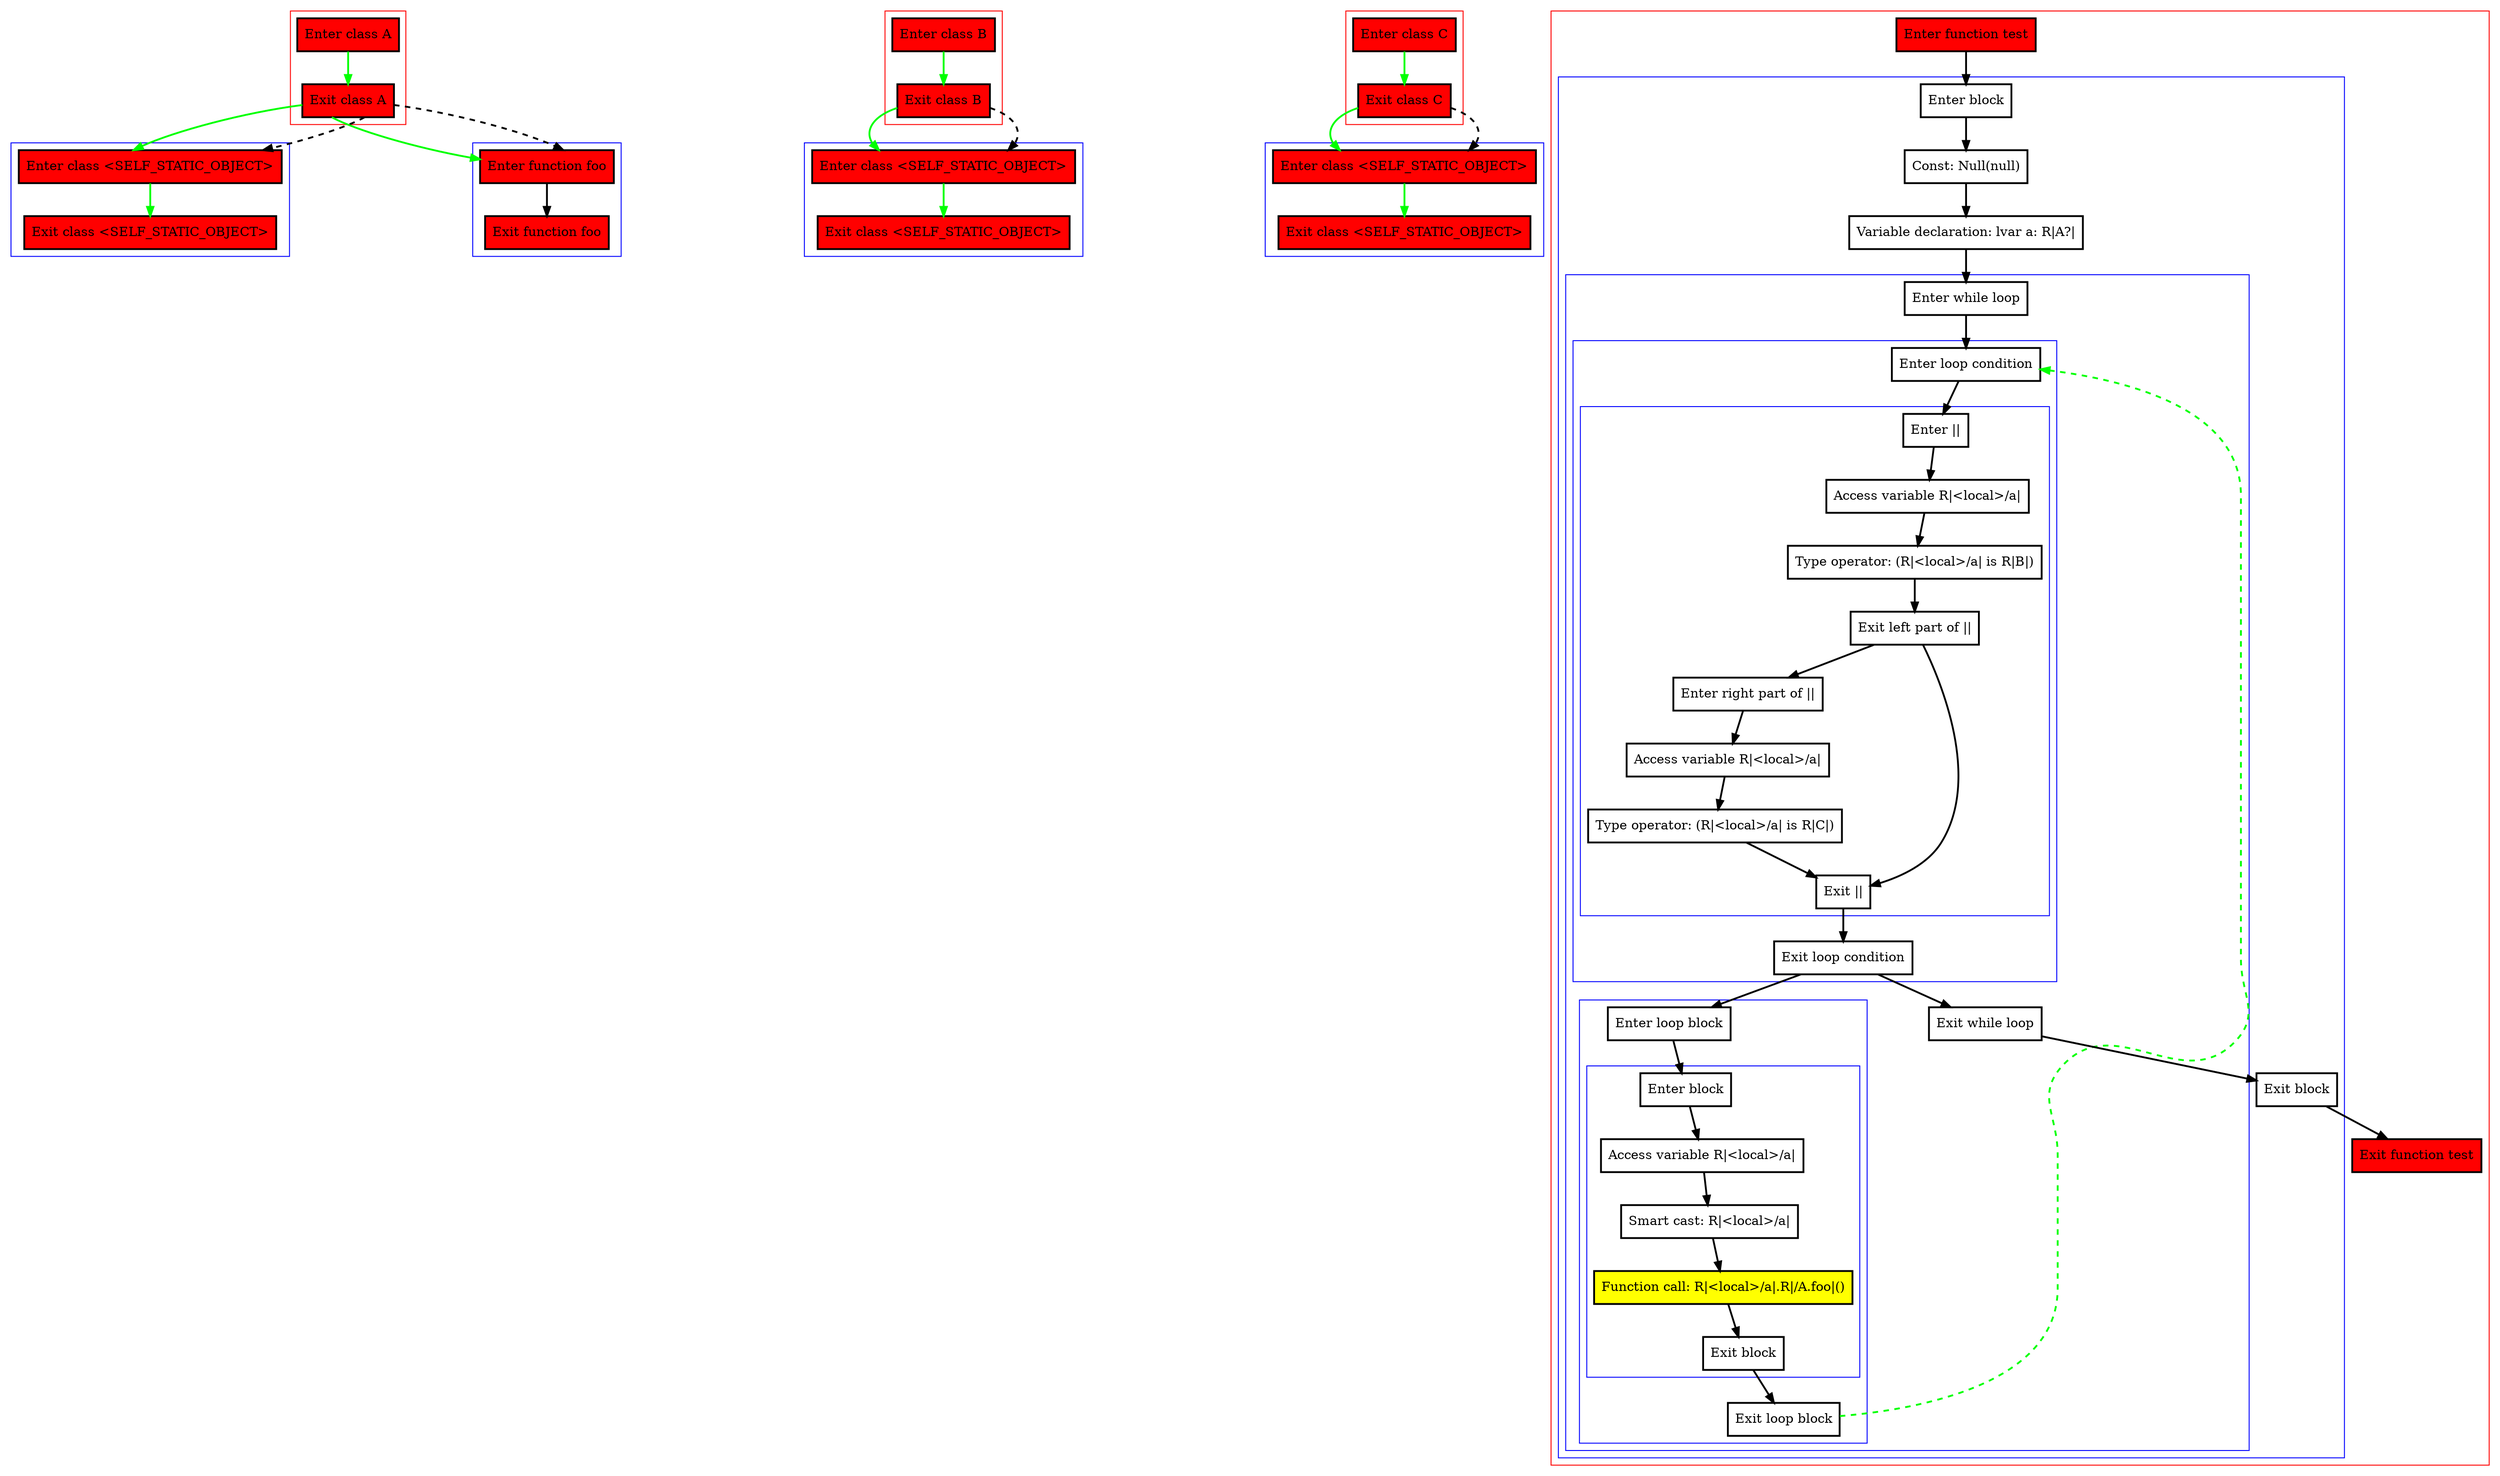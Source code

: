 digraph dataFlowInfoFromWhileCondition_kt {
    graph [nodesep=3]
    node [shape=box penwidth=2]
    edge [penwidth=2]

    subgraph cluster_0 {
        color=red
        0 [label="Enter class A" style="filled" fillcolor=red];
        1 [label="Exit class A" style="filled" fillcolor=red];
    }
    subgraph cluster_1 {
        color=blue
        2 [label="Enter class <SELF_STATIC_OBJECT>" style="filled" fillcolor=red];
        3 [label="Exit class <SELF_STATIC_OBJECT>" style="filled" fillcolor=red];
    }
    subgraph cluster_2 {
        color=blue
        4 [label="Enter function foo" style="filled" fillcolor=red];
        5 [label="Exit function foo" style="filled" fillcolor=red];
    }
    0 -> {1} [color=green];
    1 -> {2 4} [color=green];
    1 -> {2 4} [style=dashed];
    2 -> {3} [color=green];
    4 -> {5};

    subgraph cluster_3 {
        color=red
        6 [label="Enter class B" style="filled" fillcolor=red];
        7 [label="Exit class B" style="filled" fillcolor=red];
    }
    subgraph cluster_4 {
        color=blue
        8 [label="Enter class <SELF_STATIC_OBJECT>" style="filled" fillcolor=red];
        9 [label="Exit class <SELF_STATIC_OBJECT>" style="filled" fillcolor=red];
    }
    6 -> {7} [color=green];
    7 -> {8} [color=green];
    7 -> {8} [style=dashed];
    8 -> {9} [color=green];

    subgraph cluster_5 {
        color=red
        10 [label="Enter class C" style="filled" fillcolor=red];
        11 [label="Exit class C" style="filled" fillcolor=red];
    }
    subgraph cluster_6 {
        color=blue
        12 [label="Enter class <SELF_STATIC_OBJECT>" style="filled" fillcolor=red];
        13 [label="Exit class <SELF_STATIC_OBJECT>" style="filled" fillcolor=red];
    }
    10 -> {11} [color=green];
    11 -> {12} [color=green];
    11 -> {12} [style=dashed];
    12 -> {13} [color=green];

    subgraph cluster_7 {
        color=red
        14 [label="Enter function test" style="filled" fillcolor=red];
        subgraph cluster_8 {
            color=blue
            15 [label="Enter block"];
            16 [label="Const: Null(null)"];
            17 [label="Variable declaration: lvar a: R|A?|"];
            subgraph cluster_9 {
                color=blue
                18 [label="Enter while loop"];
                subgraph cluster_10 {
                    color=blue
                    19 [label="Enter loop condition"];
                    subgraph cluster_11 {
                        color=blue
                        20 [label="Enter ||"];
                        21 [label="Access variable R|<local>/a|"];
                        22 [label="Type operator: (R|<local>/a| is R|B|)"];
                        23 [label="Exit left part of ||"];
                        24 [label="Enter right part of ||"];
                        25 [label="Access variable R|<local>/a|"];
                        26 [label="Type operator: (R|<local>/a| is R|C|)"];
                        27 [label="Exit ||"];
                    }
                    28 [label="Exit loop condition"];
                }
                subgraph cluster_12 {
                    color=blue
                    29 [label="Enter loop block"];
                    subgraph cluster_13 {
                        color=blue
                        30 [label="Enter block"];
                        31 [label="Access variable R|<local>/a|"];
                        32 [label="Smart cast: R|<local>/a|"];
                        33 [label="Function call: R|<local>/a|.R|/A.foo|()" style="filled" fillcolor=yellow];
                        34 [label="Exit block"];
                    }
                    35 [label="Exit loop block"];
                }
                36 [label="Exit while loop"];
            }
            37 [label="Exit block"];
        }
        38 [label="Exit function test" style="filled" fillcolor=red];
    }
    14 -> {15};
    15 -> {16};
    16 -> {17};
    17 -> {18};
    18 -> {19};
    19 -> {20};
    20 -> {21};
    21 -> {22};
    22 -> {23};
    23 -> {24 27};
    24 -> {25};
    25 -> {26};
    26 -> {27};
    27 -> {28};
    28 -> {29 36};
    29 -> {30};
    30 -> {31};
    31 -> {32};
    32 -> {33};
    33 -> {34};
    34 -> {35};
    35 -> {19} [color=green style=dashed];
    36 -> {37};
    37 -> {38};

}
